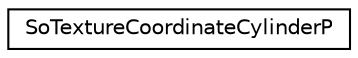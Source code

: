 digraph "Graphical Class Hierarchy"
{
 // LATEX_PDF_SIZE
  edge [fontname="Helvetica",fontsize="10",labelfontname="Helvetica",labelfontsize="10"];
  node [fontname="Helvetica",fontsize="10",shape=record];
  rankdir="LR";
  Node0 [label="SoTextureCoordinateCylinderP",height=0.2,width=0.4,color="black", fillcolor="white", style="filled",URL="$classSoTextureCoordinateCylinderP.html",tooltip=" "];
}
